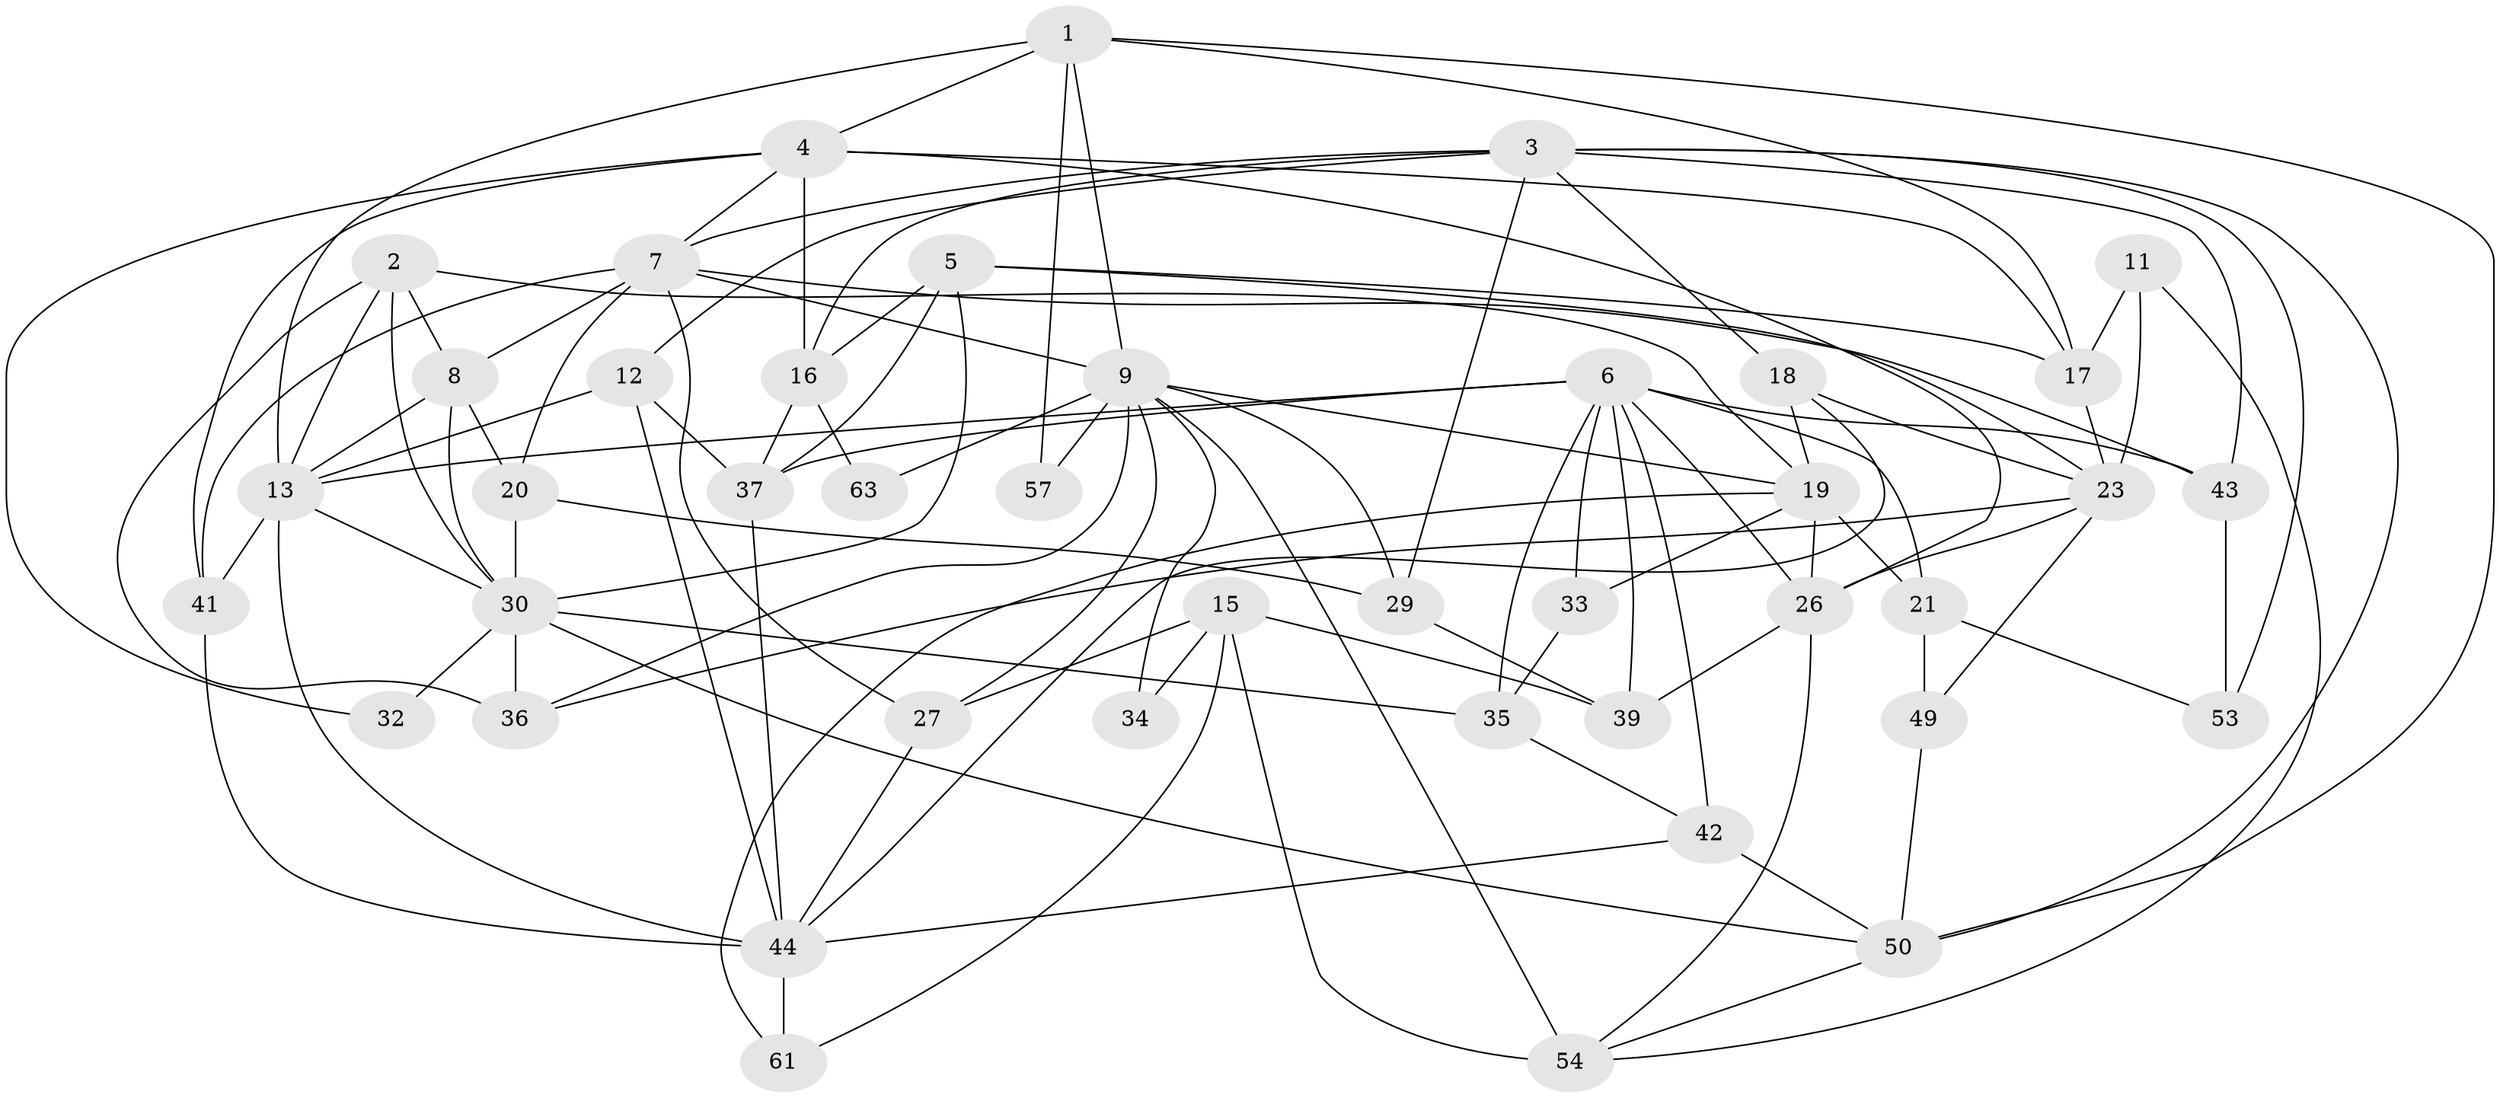 // original degree distribution, {6: 0.08823529411764706, 4: 0.2647058823529412, 7: 0.029411764705882353, 5: 0.17647058823529413, 3: 0.25, 2: 0.16176470588235295, 8: 0.014705882352941176, 9: 0.014705882352941176}
// Generated by graph-tools (version 1.1) at 2025/11/02/27/25 16:11:16]
// undirected, 42 vertices, 105 edges
graph export_dot {
graph [start="1"]
  node [color=gray90,style=filled];
  1;
  2 [super="+38"];
  3 [super="+45"];
  4 [super="+62"];
  5 [super="+31"];
  6 [super="+22"];
  7 [super="+10"];
  8 [super="+14"];
  9 [super="+56"];
  11;
  12 [super="+28"];
  13 [super="+24"];
  15 [super="+25"];
  16 [super="+51"];
  17 [super="+59"];
  18;
  19 [super="+40"];
  20 [super="+64"];
  21;
  23 [super="+52"];
  26 [super="+58"];
  27 [super="+55"];
  29 [super="+46"];
  30 [super="+66"];
  32;
  33 [super="+47"];
  34;
  35;
  36 [super="+67"];
  37;
  39;
  41;
  42 [super="+65"];
  43;
  44 [super="+48"];
  49;
  50 [super="+60"];
  53;
  54 [super="+68"];
  57;
  61;
  63;
  1 -- 50;
  1 -- 4;
  1 -- 9;
  1 -- 57;
  1 -- 17;
  1 -- 13;
  2 -- 8;
  2 -- 36;
  2 -- 13;
  2 -- 19;
  2 -- 30;
  3 -- 16;
  3 -- 43;
  3 -- 53;
  3 -- 18;
  3 -- 7;
  3 -- 29;
  3 -- 12;
  3 -- 50;
  4 -- 41;
  4 -- 32;
  4 -- 17;
  4 -- 26;
  4 -- 16;
  4 -- 7;
  5 -- 17;
  5 -- 37;
  5 -- 16;
  5 -- 23;
  5 -- 30;
  6 -- 13;
  6 -- 26 [weight=2];
  6 -- 39;
  6 -- 35;
  6 -- 37;
  6 -- 42;
  6 -- 43;
  6 -- 21;
  6 -- 33;
  7 -- 43;
  7 -- 9;
  7 -- 41;
  7 -- 8;
  7 -- 27;
  7 -- 20;
  8 -- 13;
  8 -- 30;
  8 -- 20;
  9 -- 29;
  9 -- 57;
  9 -- 34;
  9 -- 19;
  9 -- 36 [weight=2];
  9 -- 27;
  9 -- 63;
  9 -- 54;
  11 -- 23;
  11 -- 17;
  11 -- 54;
  12 -- 44;
  12 -- 37;
  12 -- 13;
  13 -- 41;
  13 -- 44;
  13 -- 30;
  15 -- 54 [weight=2];
  15 -- 34;
  15 -- 39;
  15 -- 61;
  15 -- 27;
  16 -- 37;
  16 -- 63;
  17 -- 23;
  18 -- 19;
  18 -- 44;
  18 -- 23;
  19 -- 33;
  19 -- 21;
  19 -- 26;
  19 -- 61;
  20 -- 30;
  20 -- 29;
  21 -- 53;
  21 -- 49;
  23 -- 26;
  23 -- 49;
  23 -- 36;
  26 -- 54;
  26 -- 39;
  27 -- 44;
  29 -- 39;
  30 -- 50;
  30 -- 35;
  30 -- 32;
  30 -- 36;
  33 -- 35;
  35 -- 42;
  37 -- 44;
  41 -- 44;
  42 -- 44;
  42 -- 50;
  43 -- 53;
  44 -- 61;
  49 -- 50;
  50 -- 54;
}
